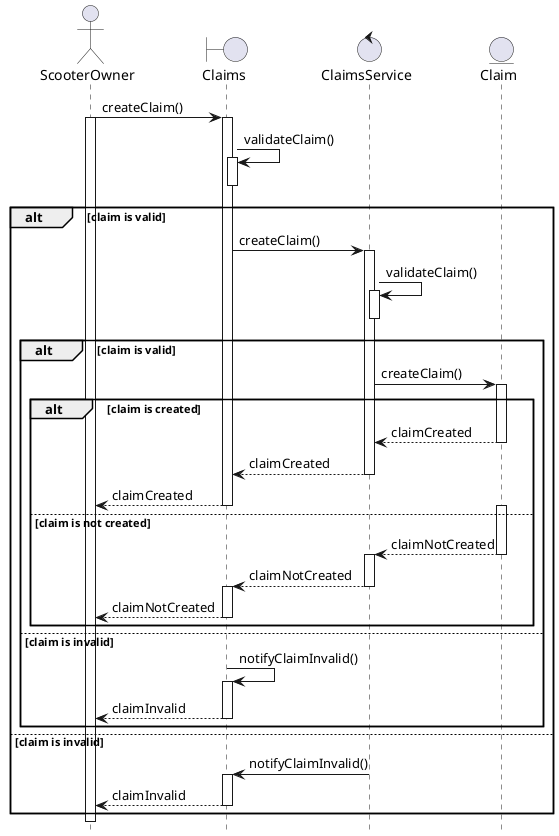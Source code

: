 @startuml create_claim
hide footbox
actor ScooterOwner as so
boundary Claims as cl
control ClaimsService as cs
entity Claim as c

so -> cl : createClaim()
activate so
activate cl
cl -> cl : validateClaim()
activate cl
deactivate cl

alt claim is valid
cl -> cs : createClaim()
activate cs

cs -> cs : validateClaim()
activate cs
deactivate cs
alt claim is valid
cs -> c : createClaim()
activate c
alt claim is created
c --> cs : claimCreated
deactivate c
cs --> cl : claimCreated
deactivate cs
cl --> so : claimCreated
deactivate cl
else claim is not created
activate c
c --> cs : claimNotCreated
deactivate c
activate cs
cs --> cl : claimNotCreated
deactivate cs
activate cl
cl --> so : claimNotCreated
deactivate cl
end

else claim is invalid
cl -> cl : notifyClaimInvalid()
activate cl
cl --> so : claimInvalid
deactivate cl
deactivate cl

end
else claim is invalid
activate cs
cs -> cl : notifyClaimInvalid()
activate cl
cl --> so : claimInvalid
deactivate cl
deactivate cs
end


@enduml

